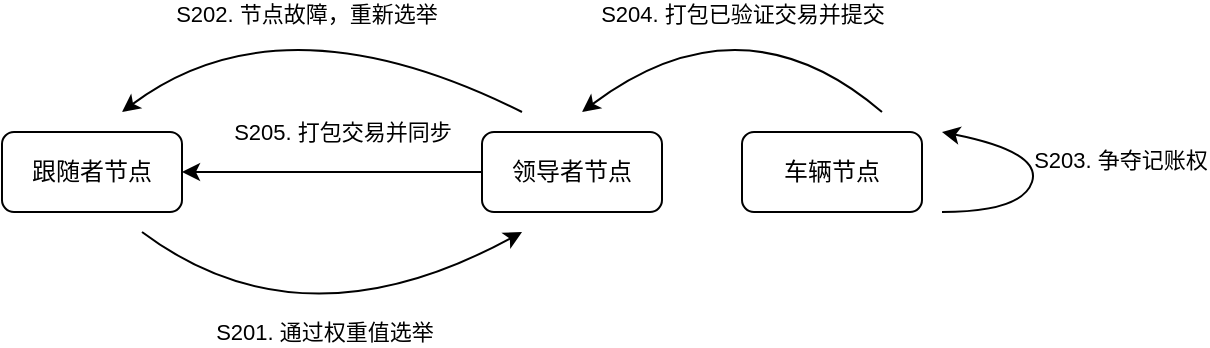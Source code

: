 <mxfile version="20.2.4" type="github">
  <diagram id="bfBJqkOqzYkWoZFU8oMP" name="第 1 页">
    <mxGraphModel dx="1204" dy="573" grid="1" gridSize="10" guides="1" tooltips="1" connect="1" arrows="1" fold="1" page="1" pageScale="1" pageWidth="827" pageHeight="1169" math="0" shadow="0">
      <root>
        <mxCell id="0" />
        <mxCell id="1" parent="0" />
        <mxCell id="fQZ0i8-J0B5SNk6mFnBJ-16" value="跟随者节点" style="rounded=1;whiteSpace=wrap;html=1;fillColor=default;" vertex="1" parent="1">
          <mxGeometry x="40" y="110" width="90" height="40" as="geometry" />
        </mxCell>
        <mxCell id="fQZ0i8-J0B5SNk6mFnBJ-27" value="" style="edgeStyle=orthogonalEdgeStyle;rounded=0;orthogonalLoop=1;jettySize=auto;html=1;" edge="1" parent="1" source="fQZ0i8-J0B5SNk6mFnBJ-17" target="fQZ0i8-J0B5SNk6mFnBJ-16">
          <mxGeometry relative="1" as="geometry" />
        </mxCell>
        <mxCell id="fQZ0i8-J0B5SNk6mFnBJ-28" value="S205. 打包交易并同步" style="edgeLabel;html=1;align=center;verticalAlign=middle;resizable=0;points=[];" vertex="1" connectable="0" parent="fQZ0i8-J0B5SNk6mFnBJ-27">
          <mxGeometry x="-0.2" relative="1" as="geometry">
            <mxPoint x="-10" y="-20" as="offset" />
          </mxGeometry>
        </mxCell>
        <mxCell id="fQZ0i8-J0B5SNk6mFnBJ-17" value="领导者节点" style="rounded=1;whiteSpace=wrap;html=1;fillColor=default;" vertex="1" parent="1">
          <mxGeometry x="280" y="110" width="90" height="40" as="geometry" />
        </mxCell>
        <mxCell id="fQZ0i8-J0B5SNk6mFnBJ-18" value="" style="curved=1;endArrow=classic;html=1;rounded=0;" edge="1" parent="1">
          <mxGeometry width="50" height="50" relative="1" as="geometry">
            <mxPoint x="110" y="160" as="sourcePoint" />
            <mxPoint x="300" y="160" as="targetPoint" />
            <Array as="points">
              <mxPoint x="190" y="220" />
            </Array>
          </mxGeometry>
        </mxCell>
        <mxCell id="fQZ0i8-J0B5SNk6mFnBJ-19" value="S201. 通过权重值选举" style="edgeLabel;html=1;align=center;verticalAlign=middle;resizable=0;points=[];" vertex="1" connectable="0" parent="fQZ0i8-J0B5SNk6mFnBJ-18">
          <mxGeometry x="0.291" y="19" relative="1" as="geometry">
            <mxPoint x="-20" y="28" as="offset" />
          </mxGeometry>
        </mxCell>
        <mxCell id="fQZ0i8-J0B5SNk6mFnBJ-20" value="" style="curved=1;endArrow=classic;html=1;rounded=0;" edge="1" parent="1">
          <mxGeometry width="50" height="50" relative="1" as="geometry">
            <mxPoint x="300" y="100" as="sourcePoint" />
            <mxPoint x="100" y="100" as="targetPoint" />
            <Array as="points">
              <mxPoint x="180" y="40" />
            </Array>
          </mxGeometry>
        </mxCell>
        <mxCell id="fQZ0i8-J0B5SNk6mFnBJ-21" value="S202. 节点故障，重新选举" style="edgeLabel;html=1;align=center;verticalAlign=middle;resizable=0;points=[];" vertex="1" connectable="0" parent="fQZ0i8-J0B5SNk6mFnBJ-20">
          <mxGeometry x="0.291" y="19" relative="1" as="geometry">
            <mxPoint x="14" y="-15" as="offset" />
          </mxGeometry>
        </mxCell>
        <mxCell id="fQZ0i8-J0B5SNk6mFnBJ-22" value="车辆节点" style="rounded=1;whiteSpace=wrap;html=1;fillColor=default;" vertex="1" parent="1">
          <mxGeometry x="410" y="110" width="90" height="40" as="geometry" />
        </mxCell>
        <mxCell id="fQZ0i8-J0B5SNk6mFnBJ-23" value="" style="curved=1;endArrow=classic;html=1;rounded=0;" edge="1" parent="1">
          <mxGeometry width="50" height="50" relative="1" as="geometry">
            <mxPoint x="480" y="100" as="sourcePoint" />
            <mxPoint x="330" y="100" as="targetPoint" />
            <Array as="points">
              <mxPoint x="410" y="40" />
            </Array>
          </mxGeometry>
        </mxCell>
        <mxCell id="fQZ0i8-J0B5SNk6mFnBJ-24" value="S204. 打包已验证交易并提交" style="edgeLabel;html=1;align=center;verticalAlign=middle;resizable=0;points=[];" vertex="1" connectable="0" parent="fQZ0i8-J0B5SNk6mFnBJ-23">
          <mxGeometry x="0.291" y="19" relative="1" as="geometry">
            <mxPoint x="14" y="-24" as="offset" />
          </mxGeometry>
        </mxCell>
        <mxCell id="fQZ0i8-J0B5SNk6mFnBJ-25" value="" style="curved=1;endArrow=classic;html=1;rounded=0;" edge="1" parent="1">
          <mxGeometry width="50" height="50" relative="1" as="geometry">
            <mxPoint x="510" y="150" as="sourcePoint" />
            <mxPoint x="510" y="110" as="targetPoint" />
            <Array as="points">
              <mxPoint x="550" y="150" />
              <mxPoint x="560" y="120" />
            </Array>
          </mxGeometry>
        </mxCell>
        <mxCell id="fQZ0i8-J0B5SNk6mFnBJ-26" value="S203. 争夺记账权" style="edgeLabel;html=1;align=center;verticalAlign=middle;resizable=0;points=[];" vertex="1" connectable="0" parent="fQZ0i8-J0B5SNk6mFnBJ-25">
          <mxGeometry x="0.291" y="19" relative="1" as="geometry">
            <mxPoint x="50" y="-13" as="offset" />
          </mxGeometry>
        </mxCell>
      </root>
    </mxGraphModel>
  </diagram>
</mxfile>
